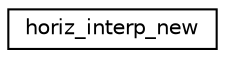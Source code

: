 digraph "Graphical Class Hierarchy"
{
 // INTERACTIVE_SVG=YES
 // LATEX_PDF_SIZE
  edge [fontname="Helvetica",fontsize="10",labelfontname="Helvetica",labelfontsize="10"];
  node [fontname="Helvetica",fontsize="10",shape=record];
  rankdir="LR";
  Node0 [label="horiz_interp_new",height=0.2,width=0.4,color="black", fillcolor="white", style="filled",URL="$interfacehoriz__interp__mod_1_1horiz__interp__new.html",tooltip="Allocates space and initializes a derived-type variable that contains pre-computed interpolation indi..."];
}
